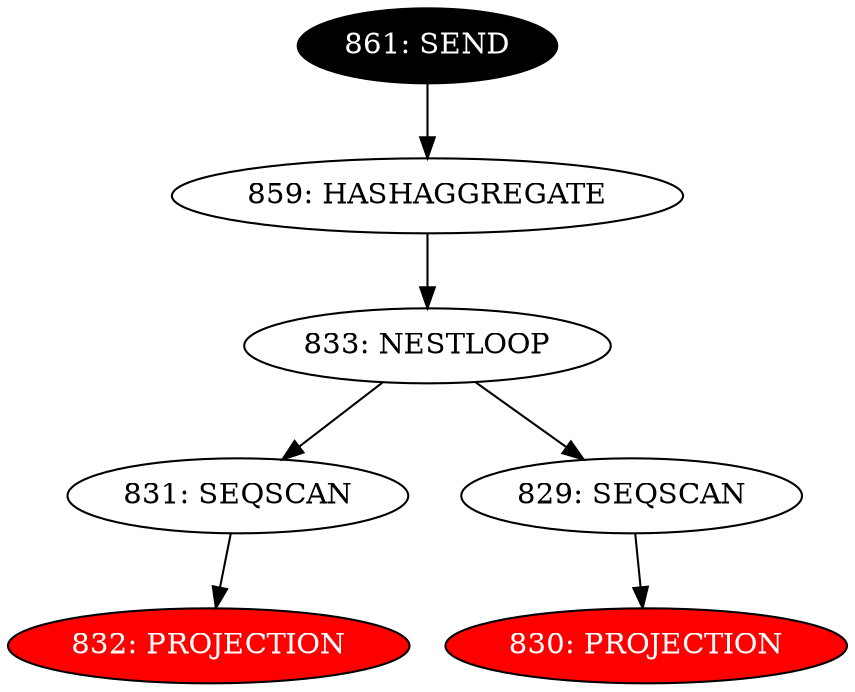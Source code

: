 digraph name {
831 [label="831: SEQSCAN" ];
831 -> 832;
832 [label="832: PROJECTION" fontcolor="white" style="filled" fillcolor="red"];
829 [label="829: SEQSCAN" ];
829 -> 830;
830 [label="830: PROJECTION" fontcolor="white" style="filled" fillcolor="red"];
833 [label="833: NESTLOOP" ];
833 -> 831;
833 -> 829;
859 [label="859: HASHAGGREGATE" ];
859 -> 833;
861 [label="861: SEND" fontcolor="white" style="filled" fillcolor="black"];
861 -> 859;

}

